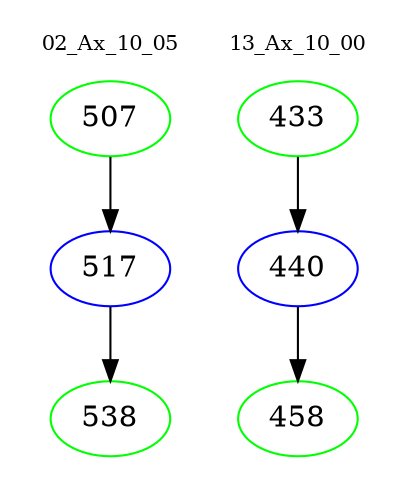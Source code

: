 digraph{
subgraph cluster_0 {
color = white
label = "02_Ax_10_05";
fontsize=10;
T0_507 [label="507", color="green"]
T0_507 -> T0_517 [color="black"]
T0_517 [label="517", color="blue"]
T0_517 -> T0_538 [color="black"]
T0_538 [label="538", color="green"]
}
subgraph cluster_1 {
color = white
label = "13_Ax_10_00";
fontsize=10;
T1_433 [label="433", color="green"]
T1_433 -> T1_440 [color="black"]
T1_440 [label="440", color="blue"]
T1_440 -> T1_458 [color="black"]
T1_458 [label="458", color="green"]
}
}
